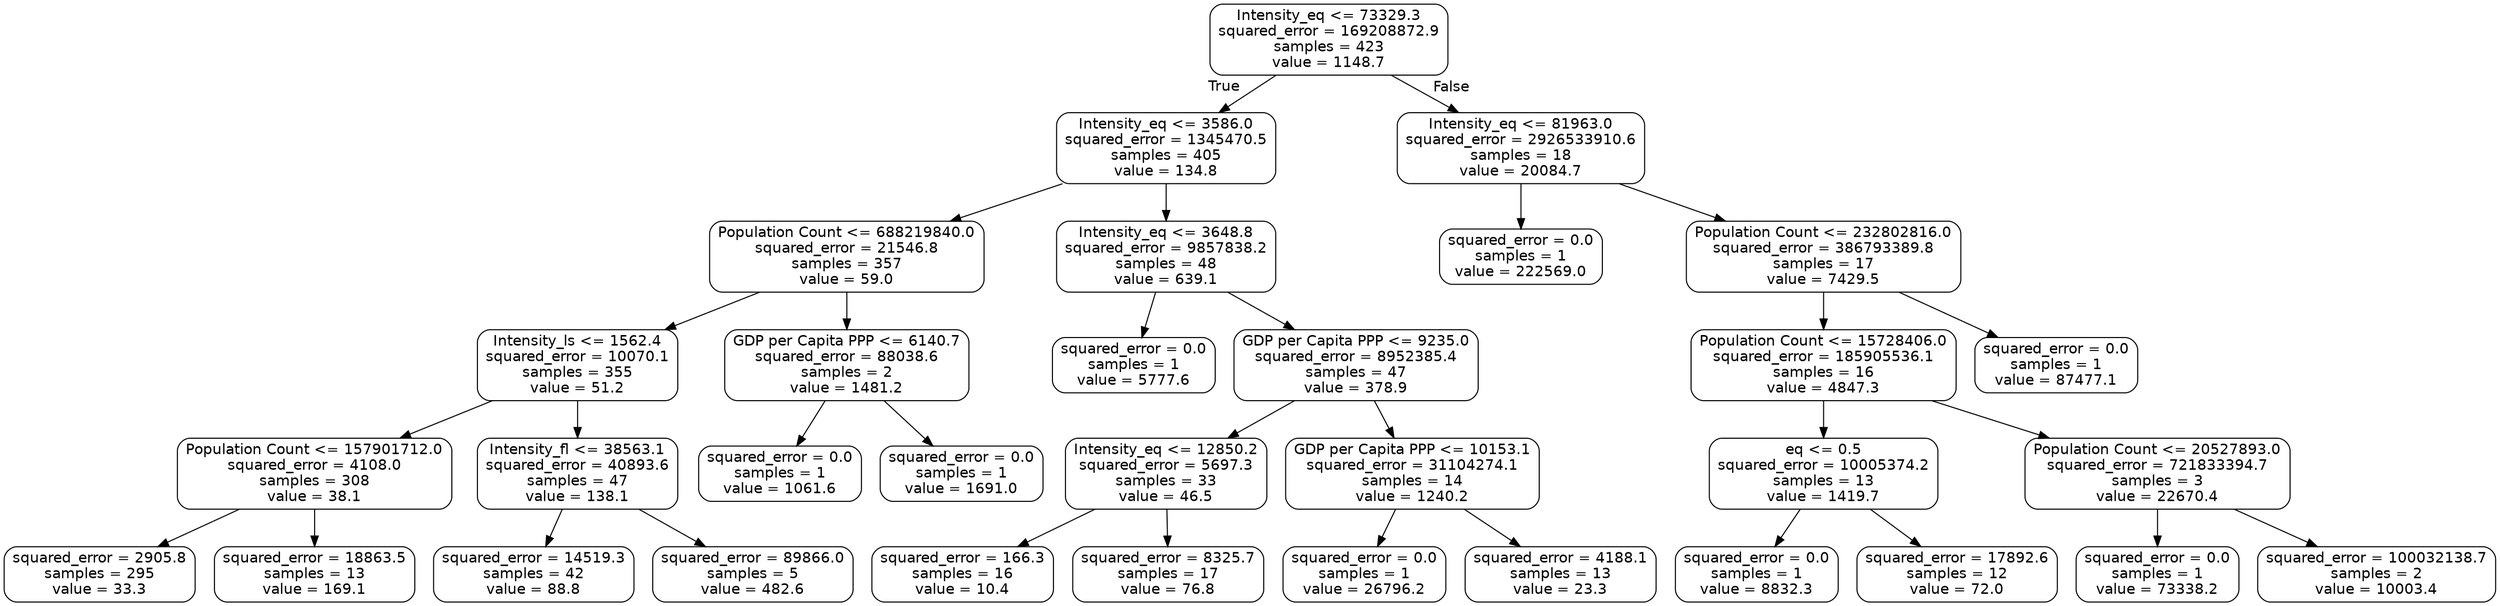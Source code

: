 digraph Tree {
node [shape=box, style="rounded", color="black", fontname="helvetica"] ;
edge [fontname="helvetica"] ;
0 [label="Intensity_eq <= 73329.3\nsquared_error = 169208872.9\nsamples = 423\nvalue = 1148.7"] ;
1 [label="Intensity_eq <= 3586.0\nsquared_error = 1345470.5\nsamples = 405\nvalue = 134.8"] ;
0 -> 1 [labeldistance=2.5, labelangle=45, headlabel="True"] ;
2 [label="Population Count <= 688219840.0\nsquared_error = 21546.8\nsamples = 357\nvalue = 59.0"] ;
1 -> 2 ;
3 [label="Intensity_ls <= 1562.4\nsquared_error = 10070.1\nsamples = 355\nvalue = 51.2"] ;
2 -> 3 ;
4 [label="Population Count <= 157901712.0\nsquared_error = 4108.0\nsamples = 308\nvalue = 38.1"] ;
3 -> 4 ;
5 [label="squared_error = 2905.8\nsamples = 295\nvalue = 33.3"] ;
4 -> 5 ;
6 [label="squared_error = 18863.5\nsamples = 13\nvalue = 169.1"] ;
4 -> 6 ;
7 [label="Intensity_fl <= 38563.1\nsquared_error = 40893.6\nsamples = 47\nvalue = 138.1"] ;
3 -> 7 ;
8 [label="squared_error = 14519.3\nsamples = 42\nvalue = 88.8"] ;
7 -> 8 ;
9 [label="squared_error = 89866.0\nsamples = 5\nvalue = 482.6"] ;
7 -> 9 ;
10 [label="GDP per Capita PPP <= 6140.7\nsquared_error = 88038.6\nsamples = 2\nvalue = 1481.2"] ;
2 -> 10 ;
11 [label="squared_error = 0.0\nsamples = 1\nvalue = 1061.6"] ;
10 -> 11 ;
12 [label="squared_error = 0.0\nsamples = 1\nvalue = 1691.0"] ;
10 -> 12 ;
13 [label="Intensity_eq <= 3648.8\nsquared_error = 9857838.2\nsamples = 48\nvalue = 639.1"] ;
1 -> 13 ;
14 [label="squared_error = 0.0\nsamples = 1\nvalue = 5777.6"] ;
13 -> 14 ;
15 [label="GDP per Capita PPP <= 9235.0\nsquared_error = 8952385.4\nsamples = 47\nvalue = 378.9"] ;
13 -> 15 ;
16 [label="Intensity_eq <= 12850.2\nsquared_error = 5697.3\nsamples = 33\nvalue = 46.5"] ;
15 -> 16 ;
17 [label="squared_error = 166.3\nsamples = 16\nvalue = 10.4"] ;
16 -> 17 ;
18 [label="squared_error = 8325.7\nsamples = 17\nvalue = 76.8"] ;
16 -> 18 ;
19 [label="GDP per Capita PPP <= 10153.1\nsquared_error = 31104274.1\nsamples = 14\nvalue = 1240.2"] ;
15 -> 19 ;
20 [label="squared_error = 0.0\nsamples = 1\nvalue = 26796.2"] ;
19 -> 20 ;
21 [label="squared_error = 4188.1\nsamples = 13\nvalue = 23.3"] ;
19 -> 21 ;
22 [label="Intensity_eq <= 81963.0\nsquared_error = 2926533910.6\nsamples = 18\nvalue = 20084.7"] ;
0 -> 22 [labeldistance=2.5, labelangle=-45, headlabel="False"] ;
23 [label="squared_error = 0.0\nsamples = 1\nvalue = 222569.0"] ;
22 -> 23 ;
24 [label="Population Count <= 232802816.0\nsquared_error = 386793389.8\nsamples = 17\nvalue = 7429.5"] ;
22 -> 24 ;
25 [label="Population Count <= 15728406.0\nsquared_error = 185905536.1\nsamples = 16\nvalue = 4847.3"] ;
24 -> 25 ;
26 [label="eq <= 0.5\nsquared_error = 10005374.2\nsamples = 13\nvalue = 1419.7"] ;
25 -> 26 ;
27 [label="squared_error = 0.0\nsamples = 1\nvalue = 8832.3"] ;
26 -> 27 ;
28 [label="squared_error = 17892.6\nsamples = 12\nvalue = 72.0"] ;
26 -> 28 ;
29 [label="Population Count <= 20527893.0\nsquared_error = 721833394.7\nsamples = 3\nvalue = 22670.4"] ;
25 -> 29 ;
30 [label="squared_error = 0.0\nsamples = 1\nvalue = 73338.2"] ;
29 -> 30 ;
31 [label="squared_error = 100032138.7\nsamples = 2\nvalue = 10003.4"] ;
29 -> 31 ;
32 [label="squared_error = 0.0\nsamples = 1\nvalue = 87477.1"] ;
24 -> 32 ;
}